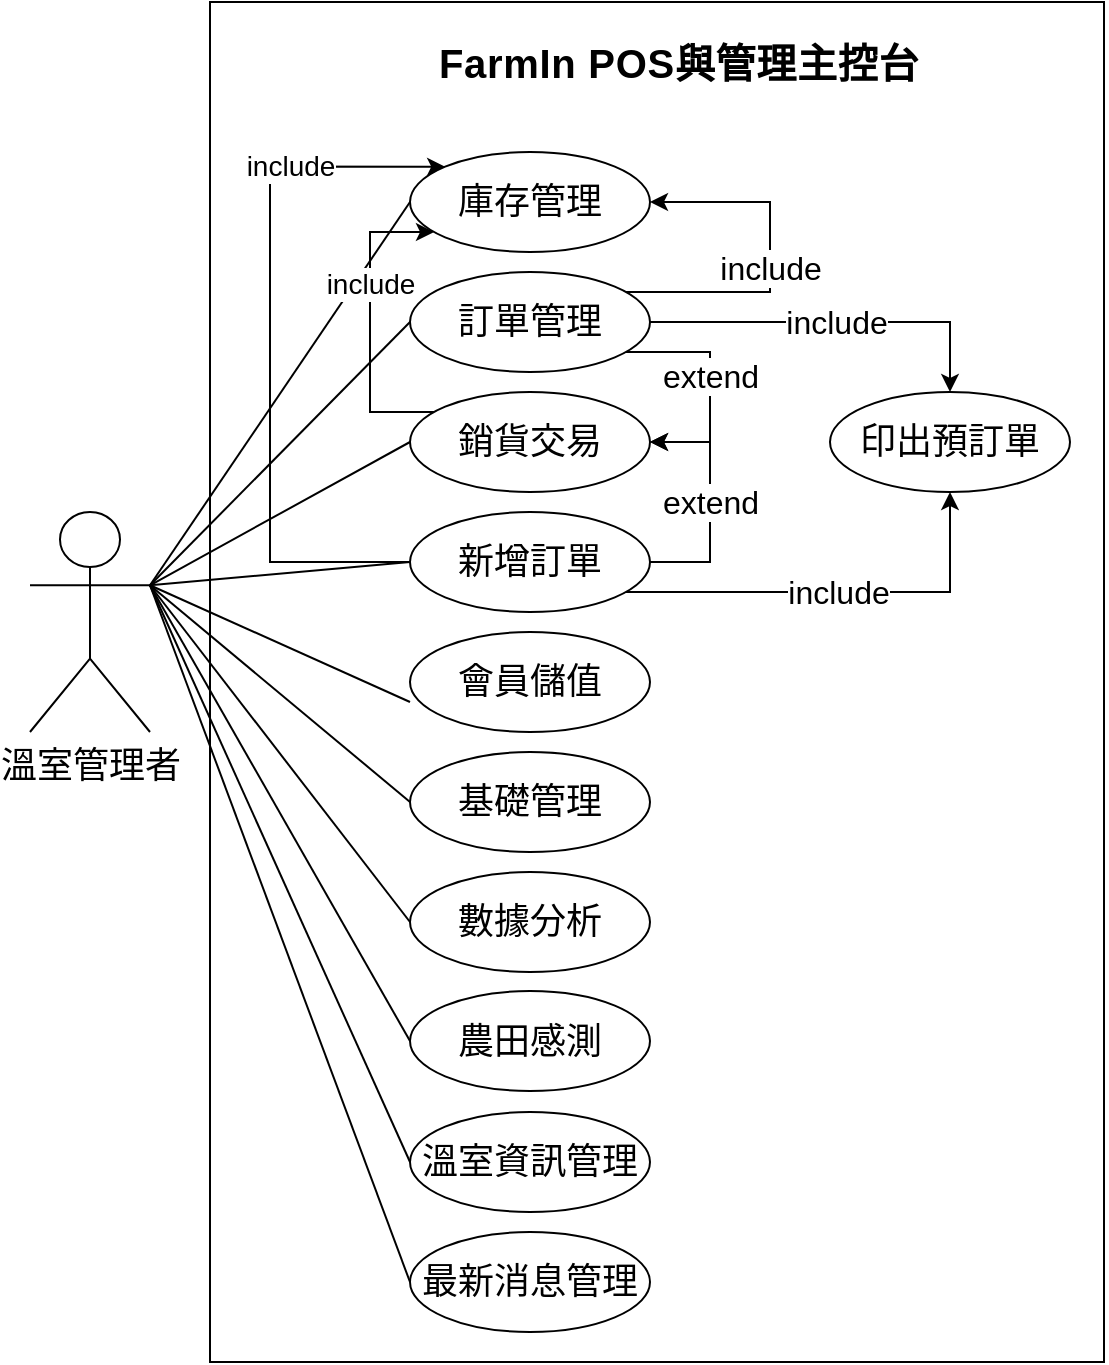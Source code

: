 <mxfile version="12.9.13" type="device"><diagram id="m0juyI1ak0riZ-4uxTea" name="Page-1"><mxGraphModel dx="1086" dy="806" grid="1" gridSize="10" guides="1" tooltips="1" connect="1" arrows="1" fold="1" page="1" pageScale="1" pageWidth="827" pageHeight="1169" math="0" shadow="0"><root><mxCell id="0"/><mxCell id="1" parent="0"/><mxCell id="BmAeNoBrKgacj7Meuakj-46" style="rounded=0;orthogonalLoop=1;jettySize=auto;html=1;fontSize=18;endArrow=none;endFill=0;exitX=1;exitY=0.333;exitDx=0;exitDy=0;exitPerimeter=0;entryX=0;entryY=0.5;entryDx=0;entryDy=0;" parent="1" source="BmAeNoBrKgacj7Meuakj-1" target="XhpHLf4CacbISF5lIXaD-5" edge="1"><mxGeometry relative="1" as="geometry"><mxPoint x="180" y="640" as="targetPoint"/></mxGeometry></mxCell><mxCell id="BmAeNoBrKgacj7Meuakj-47" style="rounded=0;orthogonalLoop=1;jettySize=auto;html=1;entryX=0;entryY=0.5;entryDx=0;entryDy=0;fontSize=18;endArrow=none;endFill=0;exitX=1;exitY=0.333;exitDx=0;exitDy=0;exitPerimeter=0;" parent="1" source="BmAeNoBrKgacj7Meuakj-1" target="BmAeNoBrKgacj7Meuakj-39" edge="1"><mxGeometry relative="1" as="geometry"/></mxCell><mxCell id="BmAeNoBrKgacj7Meuakj-48" style="rounded=0;orthogonalLoop=1;jettySize=auto;html=1;fontSize=18;endArrow=none;endFill=0;exitX=1;exitY=0.333;exitDx=0;exitDy=0;exitPerimeter=0;entryX=0;entryY=0.5;entryDx=0;entryDy=0;" parent="1" source="BmAeNoBrKgacj7Meuakj-1" target="XhpHLf4CacbISF5lIXaD-6" edge="1"><mxGeometry relative="1" as="geometry"><mxPoint x="230" y="550" as="targetPoint"/></mxGeometry></mxCell><mxCell id="BmAeNoBrKgacj7Meuakj-50" style="rounded=0;orthogonalLoop=1;jettySize=auto;html=1;entryX=0;entryY=0.5;entryDx=0;entryDy=0;fontSize=18;endArrow=none;endFill=0;exitX=1;exitY=0.333;exitDx=0;exitDy=0;exitPerimeter=0;" parent="1" source="BmAeNoBrKgacj7Meuakj-1" target="BmAeNoBrKgacj7Meuakj-19" edge="1"><mxGeometry relative="1" as="geometry"/></mxCell><mxCell id="BmAeNoBrKgacj7Meuakj-51" style="rounded=0;orthogonalLoop=1;jettySize=auto;html=1;entryX=0;entryY=0.5;entryDx=0;entryDy=0;fontSize=18;endArrow=none;endFill=0;exitX=1;exitY=0.333;exitDx=0;exitDy=0;exitPerimeter=0;" parent="1" source="BmAeNoBrKgacj7Meuakj-1" target="BmAeNoBrKgacj7Meuakj-34" edge="1"><mxGeometry relative="1" as="geometry"/></mxCell><mxCell id="BmAeNoBrKgacj7Meuakj-52" style="rounded=0;orthogonalLoop=1;jettySize=auto;html=1;entryX=0;entryY=0.5;entryDx=0;entryDy=0;fontSize=18;endArrow=none;endFill=0;exitX=1;exitY=0.333;exitDx=0;exitDy=0;exitPerimeter=0;" parent="1" source="BmAeNoBrKgacj7Meuakj-1" target="BmAeNoBrKgacj7Meuakj-16" edge="1"><mxGeometry relative="1" as="geometry"/></mxCell><mxCell id="BmAeNoBrKgacj7Meuakj-55" style="rounded=0;orthogonalLoop=1;jettySize=auto;html=1;entryX=0;entryY=0.5;entryDx=0;entryDy=0;fontSize=18;endArrow=none;endFill=0;exitX=1;exitY=0.333;exitDx=0;exitDy=0;exitPerimeter=0;" parent="1" source="BmAeNoBrKgacj7Meuakj-1" target="BmAeNoBrKgacj7Meuakj-33" edge="1"><mxGeometry relative="1" as="geometry"/></mxCell><mxCell id="XhpHLf4CacbISF5lIXaD-3" style="rounded=0;orthogonalLoop=1;jettySize=auto;html=1;exitX=1;exitY=0.333;exitDx=0;exitDy=0;exitPerimeter=0;entryX=0;entryY=0.5;entryDx=0;entryDy=0;endArrow=none;endFill=0;" edge="1" parent="1" source="BmAeNoBrKgacj7Meuakj-1" target="XhpHLf4CacbISF5lIXaD-1"><mxGeometry relative="1" as="geometry"/></mxCell><mxCell id="XhpHLf4CacbISF5lIXaD-7" style="edgeStyle=none;rounded=0;orthogonalLoop=1;jettySize=auto;html=1;exitX=1;exitY=0.333;exitDx=0;exitDy=0;exitPerimeter=0;entryX=0;entryY=0.5;entryDx=0;entryDy=0;endArrow=none;endFill=0;" edge="1" parent="1" source="BmAeNoBrKgacj7Meuakj-1" target="XhpHLf4CacbISF5lIXaD-4"><mxGeometry relative="1" as="geometry"/></mxCell><mxCell id="BmAeNoBrKgacj7Meuakj-1" value="&lt;span style=&quot;font-size: 18px&quot;&gt;溫室管理者&lt;/span&gt;" style="shape=umlActor;verticalLabelPosition=bottom;labelBackgroundColor=#ffffff;verticalAlign=top;html=1;outlineConnect=0;" parent="1" vertex="1"><mxGeometry x="30" y="320" width="60" height="110" as="geometry"/></mxCell><mxCell id="BmAeNoBrKgacj7Meuakj-16" value="庫存管理" style="ellipse;whiteSpace=wrap;html=1;fontSize=18;" parent="1" vertex="1"><mxGeometry x="220" y="140" width="120" height="50" as="geometry"/></mxCell><mxCell id="BmAeNoBrKgacj7Meuakj-23" value="include" style="edgeStyle=orthogonalEdgeStyle;rounded=0;orthogonalLoop=1;jettySize=auto;html=1;entryX=1;entryY=0.5;entryDx=0;entryDy=0;fontSize=16;exitX=1;exitY=0;exitDx=0;exitDy=0;" parent="1" source="BmAeNoBrKgacj7Meuakj-33" target="BmAeNoBrKgacj7Meuakj-16" edge="1"><mxGeometry relative="1" as="geometry"><Array as="points"><mxPoint x="323" y="210"/><mxPoint x="400" y="210"/><mxPoint x="400" y="165"/></Array><mxPoint x="328" y="210" as="sourcePoint"/></mxGeometry></mxCell><mxCell id="BmAeNoBrKgacj7Meuakj-24" value="extend" style="edgeStyle=orthogonalEdgeStyle;rounded=0;orthogonalLoop=1;jettySize=auto;html=1;entryX=1;entryY=0.5;entryDx=0;entryDy=0;fontSize=16;exitX=1;exitY=1;exitDx=0;exitDy=0;" parent="1" source="BmAeNoBrKgacj7Meuakj-33" target="BmAeNoBrKgacj7Meuakj-34" edge="1"><mxGeometry relative="1" as="geometry"><Array as="points"><mxPoint x="323" y="240"/><mxPoint x="370" y="240"/><mxPoint x="370" y="285"/></Array><mxPoint x="328" y="240" as="sourcePoint"/></mxGeometry></mxCell><mxCell id="BmAeNoBrKgacj7Meuakj-28" value="include" style="edgeStyle=orthogonalEdgeStyle;rounded=0;orthogonalLoop=1;jettySize=auto;html=1;entryX=0.5;entryY=0;entryDx=0;entryDy=0;fontSize=16;exitX=1;exitY=0.5;exitDx=0;exitDy=0;" parent="1" source="BmAeNoBrKgacj7Meuakj-33" target="BmAeNoBrKgacj7Meuakj-27" edge="1"><mxGeometry relative="1" as="geometry"><Array as="points"><mxPoint x="490" y="225"/></Array><mxPoint x="340.0" y="225.059" as="sourcePoint"/></mxGeometry></mxCell><mxCell id="BmAeNoBrKgacj7Meuakj-30" value="include" style="edgeStyle=orthogonalEdgeStyle;rounded=0;orthogonalLoop=1;jettySize=auto;html=1;entryX=0.1;entryY=0.8;entryDx=0;entryDy=0;fontSize=14;entryPerimeter=0;exitX=0;exitY=0;exitDx=0;exitDy=0;" parent="1" source="BmAeNoBrKgacj7Meuakj-34" target="BmAeNoBrKgacj7Meuakj-16" edge="1"><mxGeometry x="0.287" relative="1" as="geometry"><Array as="points"><mxPoint x="237" y="270"/><mxPoint x="200" y="270"/><mxPoint x="200" y="180"/></Array><mxPoint as="offset"/><mxPoint x="232" y="270" as="sourcePoint"/></mxGeometry></mxCell><mxCell id="BmAeNoBrKgacj7Meuakj-26" value="extend" style="edgeStyle=orthogonalEdgeStyle;rounded=0;orthogonalLoop=1;jettySize=auto;html=1;entryX=1;entryY=0.5;entryDx=0;entryDy=0;fontSize=16;" parent="1" source="BmAeNoBrKgacj7Meuakj-19" target="BmAeNoBrKgacj7Meuakj-34" edge="1"><mxGeometry relative="1" as="geometry"><Array as="points"><mxPoint x="370" y="345"/><mxPoint x="370" y="285"/></Array></mxGeometry></mxCell><mxCell id="BmAeNoBrKgacj7Meuakj-29" value="include" style="edgeStyle=orthogonalEdgeStyle;rounded=0;orthogonalLoop=1;jettySize=auto;html=1;entryX=0.5;entryY=1;entryDx=0;entryDy=0;fontSize=16;" parent="1" source="BmAeNoBrKgacj7Meuakj-19" target="BmAeNoBrKgacj7Meuakj-27" edge="1"><mxGeometry relative="1" as="geometry"><Array as="points"><mxPoint x="490" y="360"/></Array></mxGeometry></mxCell><mxCell id="BmAeNoBrKgacj7Meuakj-19" value="新增訂單" style="ellipse;whiteSpace=wrap;html=1;fontSize=18;" parent="1" vertex="1"><mxGeometry x="220" y="320" width="120" height="50" as="geometry"/></mxCell><mxCell id="BmAeNoBrKgacj7Meuakj-27" value="印出預訂單" style="ellipse;whiteSpace=wrap;html=1;fontSize=18;" parent="1" vertex="1"><mxGeometry x="430" y="260" width="120" height="50" as="geometry"/></mxCell><mxCell id="BmAeNoBrKgacj7Meuakj-33" value="訂單管理" style="ellipse;whiteSpace=wrap;html=1;fontSize=18;" parent="1" vertex="1"><mxGeometry x="220" y="200" width="120" height="50" as="geometry"/></mxCell><mxCell id="BmAeNoBrKgacj7Meuakj-34" value="銷貨交易" style="ellipse;whiteSpace=wrap;html=1;fontSize=18;" parent="1" vertex="1"><mxGeometry x="220" y="260" width="120" height="50" as="geometry"/></mxCell><mxCell id="BmAeNoBrKgacj7Meuakj-36" value="會員儲值" style="ellipse;whiteSpace=wrap;html=1;fontSize=18;" parent="1" vertex="1"><mxGeometry x="220" y="380" width="120" height="50" as="geometry"/></mxCell><mxCell id="BmAeNoBrKgacj7Meuakj-39" value="基礎管理" style="ellipse;whiteSpace=wrap;html=1;fontSize=18;" parent="1" vertex="1"><mxGeometry x="220" y="440" width="120" height="50" as="geometry"/></mxCell><mxCell id="BmAeNoBrKgacj7Meuakj-57" style="rounded=0;orthogonalLoop=1;jettySize=auto;html=1;entryX=0;entryY=0.5;entryDx=0;entryDy=0;fontSize=18;endArrow=none;endFill=0;exitX=1;exitY=0.333;exitDx=0;exitDy=0;exitPerimeter=0;" parent="1" source="BmAeNoBrKgacj7Meuakj-1" edge="1"><mxGeometry relative="1" as="geometry"><mxPoint x="35" y="255" as="sourcePoint"/><mxPoint x="220" y="415" as="targetPoint"/></mxGeometry></mxCell><mxCell id="BmAeNoBrKgacj7Meuakj-62" value="" style="whiteSpace=wrap;html=1;fillColor=none;fontSize=18;" parent="1" vertex="1"><mxGeometry x="120" y="65" width="447" height="680" as="geometry"/></mxCell><mxCell id="jQ6jdyP3f-vOwj6GHBhg-8" value="&lt;span style=&quot;font-family: , &amp;#34;blinkmacsystemfont&amp;#34; , &amp;#34;segoe ui&amp;#34; , &amp;#34;helvetica neue&amp;#34; , &amp;#34;helvetica&amp;#34; , &amp;#34;roboto&amp;#34; , &amp;#34;arial&amp;#34; , &amp;#34;pingfang tc&amp;#34; , &amp;#34;microsoft jhenghei&amp;#34; , , sans-serif , &amp;#34;apple color emoji&amp;#34; , &amp;#34;segoe ui emoji&amp;#34; , &amp;#34;segoe ui symbol&amp;#34; ; letter-spacing: 0.35px ; text-align: left&quot;&gt;&lt;font size=&quot;1&quot;&gt;&lt;b style=&quot;font-size: 20px&quot;&gt;FarmIn POS與管理主控台&lt;/b&gt;&lt;/font&gt;&lt;/span&gt;" style="text;html=1;align=center;verticalAlign=middle;resizable=0;points=[];autosize=1;fontSize=16;" parent="1" vertex="1"><mxGeometry x="223.5" y="80" width="260" height="30" as="geometry"/></mxCell><mxCell id="1LCxf2dmU8TFZkFxgrka-3" value="include" style="edgeStyle=orthogonalEdgeStyle;rounded=0;orthogonalLoop=1;jettySize=auto;html=1;entryX=0;entryY=0;entryDx=0;entryDy=0;fontSize=14;exitX=0;exitY=0.5;exitDx=0;exitDy=0;" parent="1" source="BmAeNoBrKgacj7Meuakj-19" target="BmAeNoBrKgacj7Meuakj-16" edge="1"><mxGeometry x="0.562" relative="1" as="geometry"><Array as="points"><mxPoint x="150" y="345"/><mxPoint x="150" y="147"/></Array><mxPoint as="offset"/><mxPoint x="247.574" y="277.322" as="sourcePoint"/><mxPoint x="242" y="190" as="targetPoint"/></mxGeometry></mxCell><mxCell id="XhpHLf4CacbISF5lIXaD-1" value="農田感測" style="ellipse;whiteSpace=wrap;html=1;fontSize=18;" vertex="1" parent="1"><mxGeometry x="220" y="559.5" width="120" height="50" as="geometry"/></mxCell><mxCell id="XhpHLf4CacbISF5lIXaD-4" value="最新消息管理" style="ellipse;whiteSpace=wrap;html=1;fontSize=18;" vertex="1" parent="1"><mxGeometry x="220" y="680" width="120" height="50" as="geometry"/></mxCell><mxCell id="XhpHLf4CacbISF5lIXaD-5" value="溫室資訊管理" style="ellipse;whiteSpace=wrap;html=1;fontSize=18;" vertex="1" parent="1"><mxGeometry x="220" y="620" width="120" height="50" as="geometry"/></mxCell><mxCell id="XhpHLf4CacbISF5lIXaD-6" value="數據分析" style="ellipse;whiteSpace=wrap;html=1;fontSize=18;" vertex="1" parent="1"><mxGeometry x="220" y="500" width="120" height="50" as="geometry"/></mxCell><mxCell id="XhpHLf4CacbISF5lIXaD-8" style="edgeStyle=none;rounded=0;orthogonalLoop=1;jettySize=auto;html=1;exitX=1;exitY=0.5;exitDx=0;exitDy=0;endArrow=none;endFill=0;" edge="1" parent="1" source="BmAeNoBrKgacj7Meuakj-62" target="BmAeNoBrKgacj7Meuakj-62"><mxGeometry relative="1" as="geometry"/></mxCell></root></mxGraphModel></diagram></mxfile>